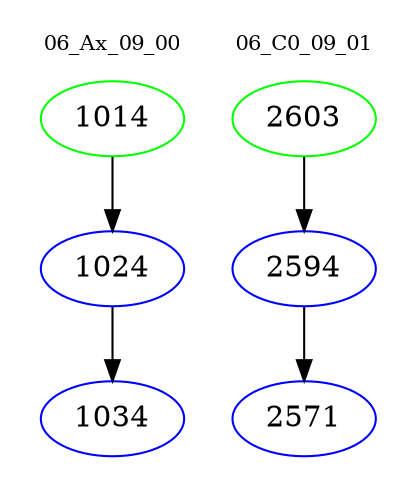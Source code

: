 digraph{
subgraph cluster_0 {
color = white
label = "06_Ax_09_00";
fontsize=10;
T0_1014 [label="1014", color="green"]
T0_1014 -> T0_1024 [color="black"]
T0_1024 [label="1024", color="blue"]
T0_1024 -> T0_1034 [color="black"]
T0_1034 [label="1034", color="blue"]
}
subgraph cluster_1 {
color = white
label = "06_C0_09_01";
fontsize=10;
T1_2603 [label="2603", color="green"]
T1_2603 -> T1_2594 [color="black"]
T1_2594 [label="2594", color="blue"]
T1_2594 -> T1_2571 [color="black"]
T1_2571 [label="2571", color="blue"]
}
}
